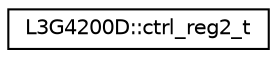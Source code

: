 digraph "Graphical Class Hierarchy"
{
  edge [fontname="Helvetica",fontsize="10",labelfontname="Helvetica",labelfontsize="10"];
  node [fontname="Helvetica",fontsize="10",shape=record];
  rankdir="LR";
  Node1 [label="L3G4200D::ctrl_reg2_t",height=0.2,width=0.4,color="black", fillcolor="white", style="filled",URL="$d2/d2a/unionL3G4200D_1_1ctrl__reg2__t.html"];
}
